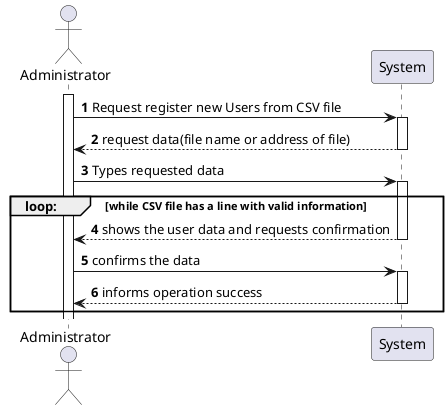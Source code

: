  @startuml
    'https://plantuml.com/sequence-diagram

    autonumber
    actor Administrator
    activate Administrator
    Administrator -> System: Request register new Users from CSV file
    activate System
    System --> Administrator: request data(file name or address of file)
    deactivate System
    System <- Administrator: Types requested data
    activate System
    group loop: [while CSV file has a line with valid information]
    Administrator <-- System: shows the user data and requests confirmation
    deactivate System
    Administrator -> System: confirms the data
    activate System
    Administrator <-- System: informs operation success
    deactivate System
    end
    @enduml